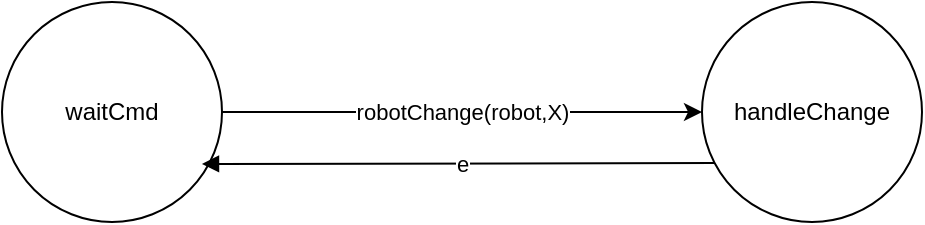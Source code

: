 <mxfile version="11.3.0" type="device" pages="1"><diagram id="DGSn9kd4geiIB7dC1ksc" name="Page-1"><mxGraphModel dx="854" dy="504" grid="1" gridSize="10" guides="1" tooltips="1" connect="1" arrows="1" fold="1" page="1" pageScale="1" pageWidth="827" pageHeight="1169" math="0" shadow="0"><root><mxCell id="0"/><mxCell id="1" parent="0"/><mxCell id="McwFHbg77mL2lFcA_udz-3" value="robotChange(robot,X)" style="edgeStyle=orthogonalEdgeStyle;rounded=0;orthogonalLoop=1;jettySize=auto;html=1;" edge="1" parent="1" source="McwFHbg77mL2lFcA_udz-1" target="McwFHbg77mL2lFcA_udz-2"><mxGeometry relative="1" as="geometry"/></mxCell><mxCell id="McwFHbg77mL2lFcA_udz-1" value="waitCmd" style="ellipse;whiteSpace=wrap;html=1;" vertex="1" parent="1"><mxGeometry x="40" y="40" width="110" height="110" as="geometry"/></mxCell><mxCell id="McwFHbg77mL2lFcA_udz-2" value="handleChange" style="ellipse;whiteSpace=wrap;html=1;" vertex="1" parent="1"><mxGeometry x="390" y="40" width="110" height="110" as="geometry"/></mxCell><mxCell id="McwFHbg77mL2lFcA_udz-4" value="e" style="html=1;verticalAlign=bottom;endArrow=block;entryX=0.909;entryY=0.736;entryDx=0;entryDy=0;entryPerimeter=0;exitX=0.058;exitY=0.732;exitDx=0;exitDy=0;exitPerimeter=0;" edge="1" parent="1" source="McwFHbg77mL2lFcA_udz-2" target="McwFHbg77mL2lFcA_udz-1"><mxGeometry x="-0.014" y="9" width="80" relative="1" as="geometry"><mxPoint x="390" y="120" as="sourcePoint"/><mxPoint x="320" y="160" as="targetPoint"/><mxPoint as="offset"/></mxGeometry></mxCell></root></mxGraphModel></diagram></mxfile>